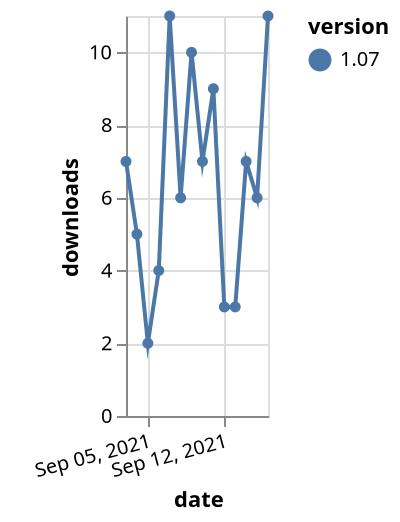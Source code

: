 {"$schema": "https://vega.github.io/schema/vega-lite/v5.json", "description": "A simple bar chart with embedded data.", "data": {"values": [{"date": "2021-09-03", "total": 2691, "delta": 7, "version": "1.07"}, {"date": "2021-09-04", "total": 2696, "delta": 5, "version": "1.07"}, {"date": "2021-09-05", "total": 2698, "delta": 2, "version": "1.07"}, {"date": "2021-09-06", "total": 2702, "delta": 4, "version": "1.07"}, {"date": "2021-09-07", "total": 2713, "delta": 11, "version": "1.07"}, {"date": "2021-09-08", "total": 2719, "delta": 6, "version": "1.07"}, {"date": "2021-09-09", "total": 2729, "delta": 10, "version": "1.07"}, {"date": "2021-09-10", "total": 2736, "delta": 7, "version": "1.07"}, {"date": "2021-09-11", "total": 2745, "delta": 9, "version": "1.07"}, {"date": "2021-09-12", "total": 2748, "delta": 3, "version": "1.07"}, {"date": "2021-09-13", "total": 2751, "delta": 3, "version": "1.07"}, {"date": "2021-09-14", "total": 2758, "delta": 7, "version": "1.07"}, {"date": "2021-09-15", "total": 2764, "delta": 6, "version": "1.07"}, {"date": "2021-09-16", "total": 2775, "delta": 11, "version": "1.07"}]}, "width": "container", "mark": {"type": "line", "point": {"filled": true}}, "encoding": {"x": {"field": "date", "type": "temporal", "timeUnit": "yearmonthdate", "title": "date", "axis": {"labelAngle": -15}}, "y": {"field": "delta", "type": "quantitative", "title": "downloads"}, "color": {"field": "version", "type": "nominal"}, "tooltip": {"field": "delta"}}}